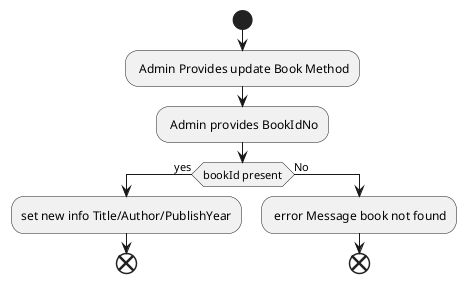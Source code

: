 @startuml
start
   : Admin Provides update Book Method;

   : Admin provides BookIdNo;

if (bookId present) then (yes)
    :set new info Title/Author/PublishYear;
    end;

else (No)

    : error Message book not found;
    end;

@enduml